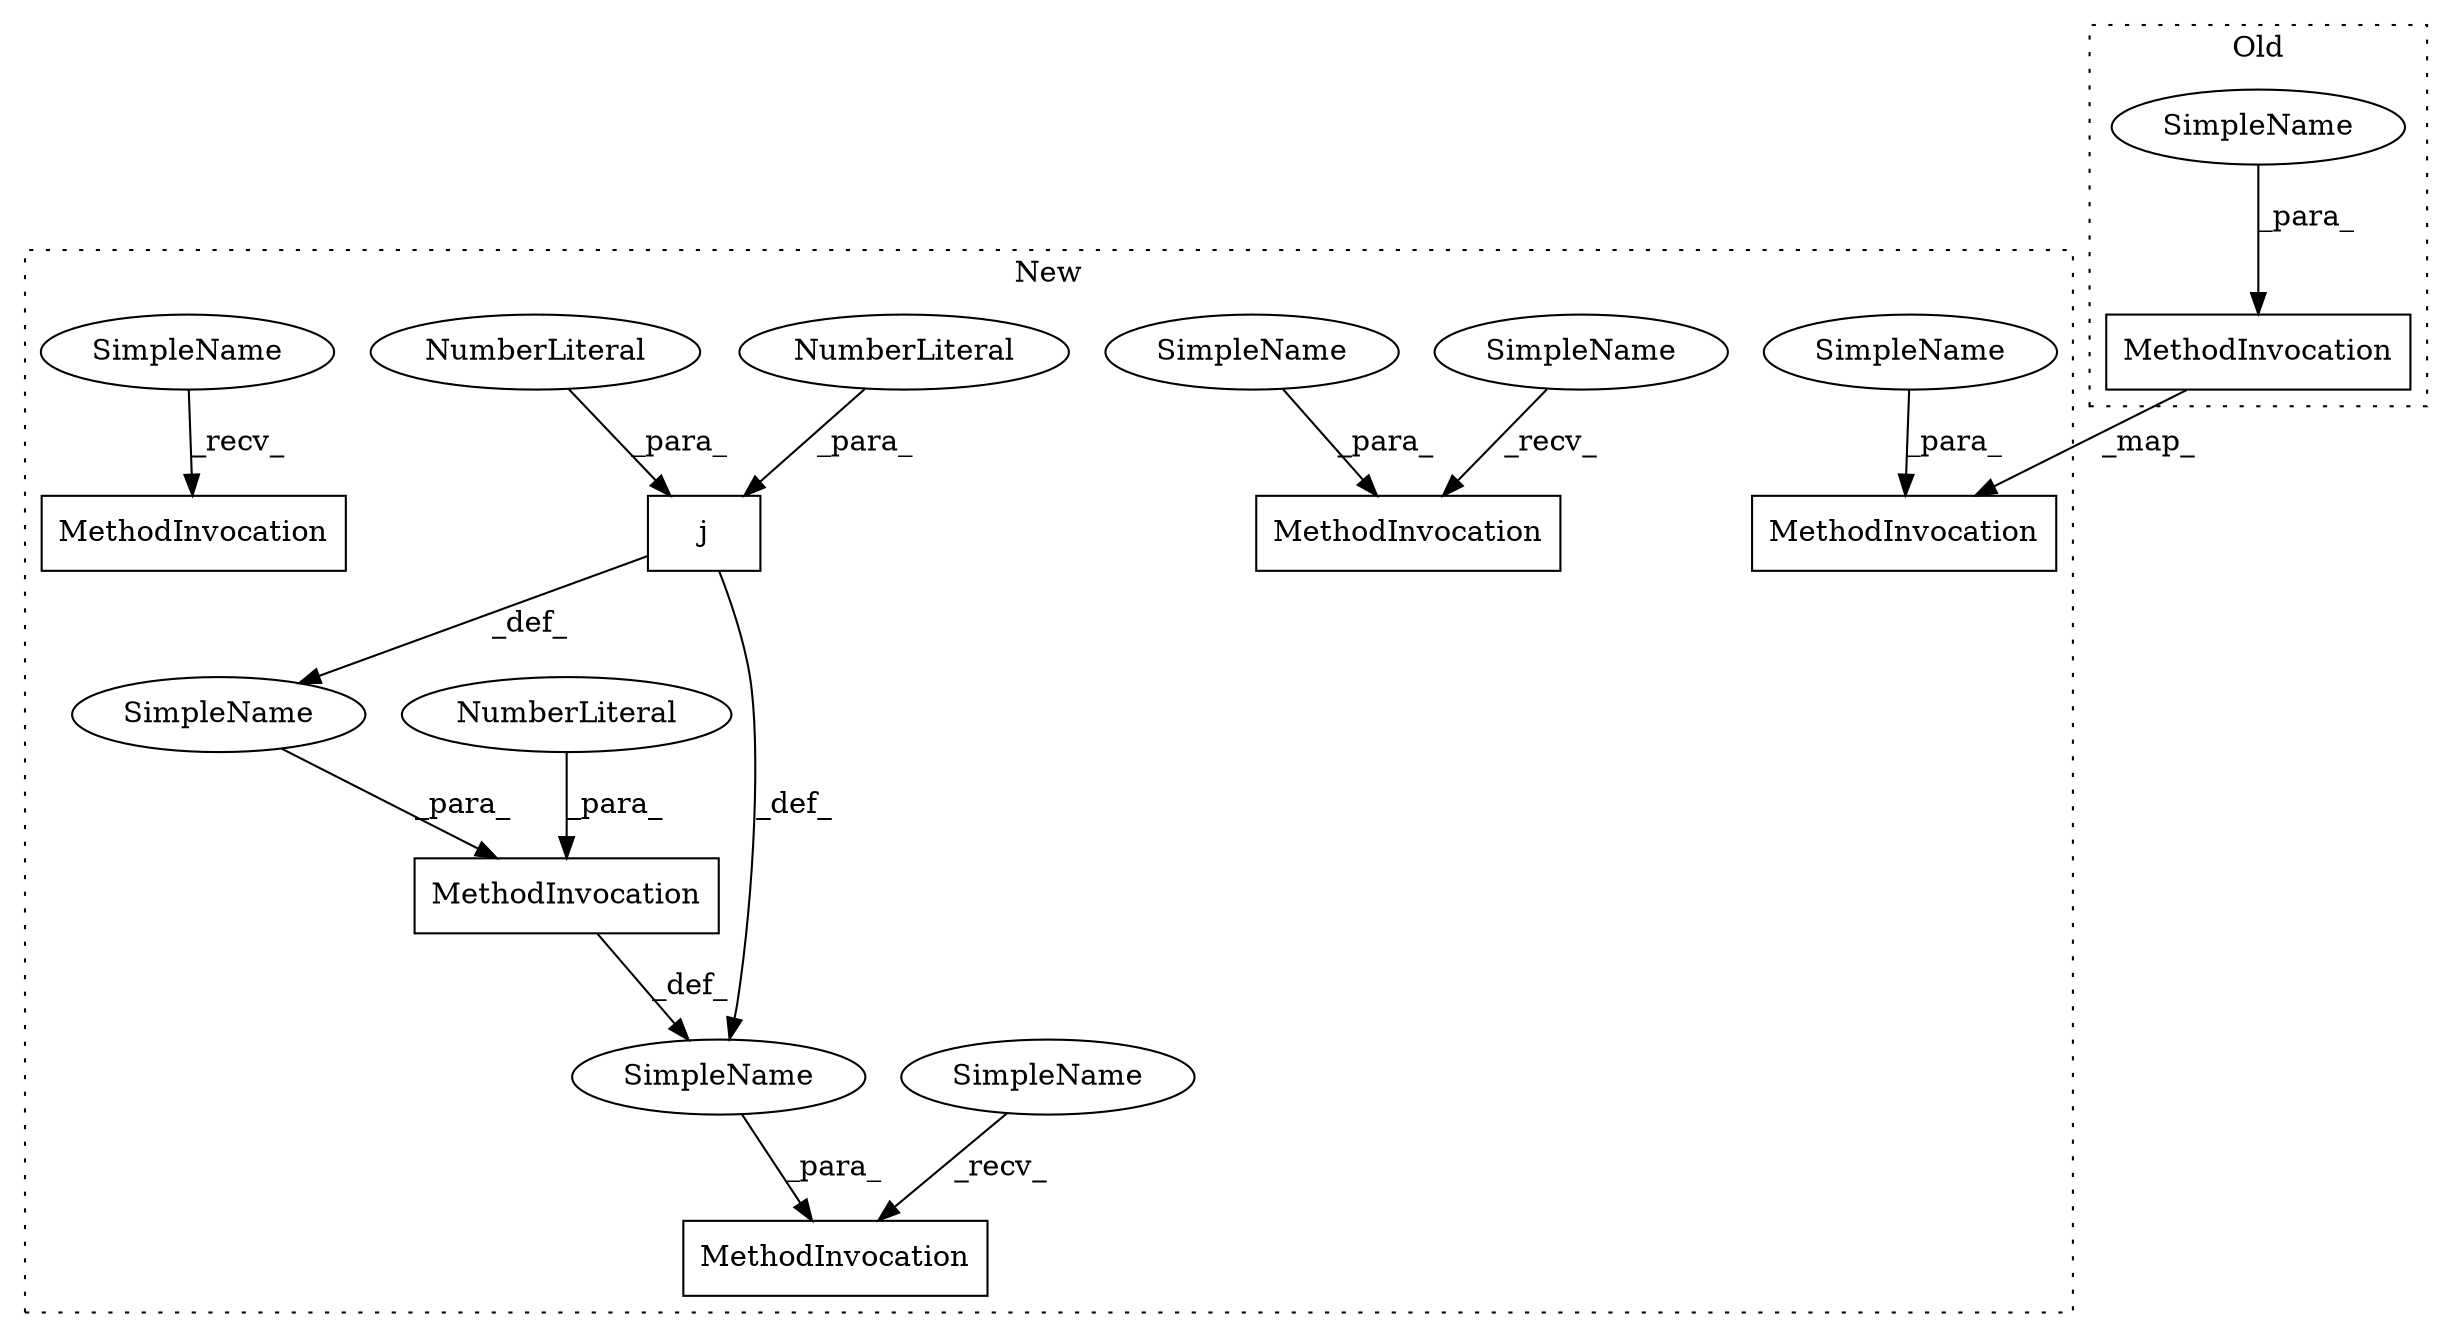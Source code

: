 digraph G {
subgraph cluster0 {
5 [label="MethodInvocation" a="32" s="1552,1574" l="4,1" shape="box"];
10 [label="SimpleName" a="42" s="" l="" shape="ellipse"];
label = "Old";
style="dotted";
}
subgraph cluster1 {
1 [label="MethodInvocation" a="32" s="1858,1886" l="4,1" shape="box"];
2 [label="MethodInvocation" a="32" s="610,660" l="4,1" shape="box"];
3 [label="MethodInvocation" a="32" s="475,525" l="4,1" shape="box"];
4 [label="MethodInvocation" a="32" s="479,524" l="14,1" shape="box"];
6 [label="MethodInvocation" a="32" s="538,562" l="4,1" shape="box"];
7 [label="NumberLiteral" a="34" s="515" l="1" shape="ellipse"];
8 [label="NumberLiteral" a="34" s="493" l="2" shape="ellipse"];
9 [label="SimpleName" a="42" s="" l="" shape="ellipse"];
11 [label="SimpleName" a="42" s="" l="" shape="ellipse"];
12 [label="SimpleName" a="42" s="1852" l="5" shape="ellipse"];
13 [label="SimpleName" a="42" s="" l="" shape="ellipse"];
14 [label="SimpleName" a="42" s="" l="" shape="ellipse"];
15 [label="SimpleName" a="42" s="604" l="5" shape="ellipse"];
16 [label="SimpleName" a="42" s="469" l="5" shape="ellipse"];
17 [label="j" a="106" s="501" l="15" shape="box"];
18 [label="NumberLiteral" a="34" s="501" l="1" shape="ellipse"];
label = "New";
style="dotted";
}
4 -> 14 [label="_def_"];
5 -> 6 [label="_map_"];
7 -> 17 [label="_para_"];
8 -> 4 [label="_para_"];
9 -> 4 [label="_para_"];
10 -> 5 [label="_para_"];
11 -> 1 [label="_para_"];
12 -> 1 [label="_recv_"];
13 -> 6 [label="_para_"];
14 -> 3 [label="_para_"];
15 -> 2 [label="_recv_"];
16 -> 3 [label="_recv_"];
17 -> 9 [label="_def_"];
17 -> 14 [label="_def_"];
18 -> 17 [label="_para_"];
}